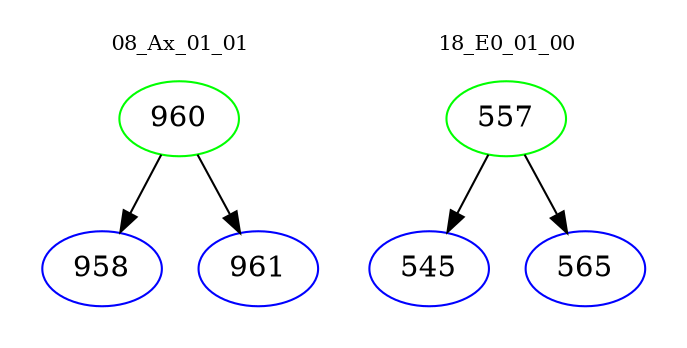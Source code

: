 digraph{
subgraph cluster_0 {
color = white
label = "08_Ax_01_01";
fontsize=10;
T0_960 [label="960", color="green"]
T0_960 -> T0_958 [color="black"]
T0_958 [label="958", color="blue"]
T0_960 -> T0_961 [color="black"]
T0_961 [label="961", color="blue"]
}
subgraph cluster_1 {
color = white
label = "18_E0_01_00";
fontsize=10;
T1_557 [label="557", color="green"]
T1_557 -> T1_545 [color="black"]
T1_545 [label="545", color="blue"]
T1_557 -> T1_565 [color="black"]
T1_565 [label="565", color="blue"]
}
}
